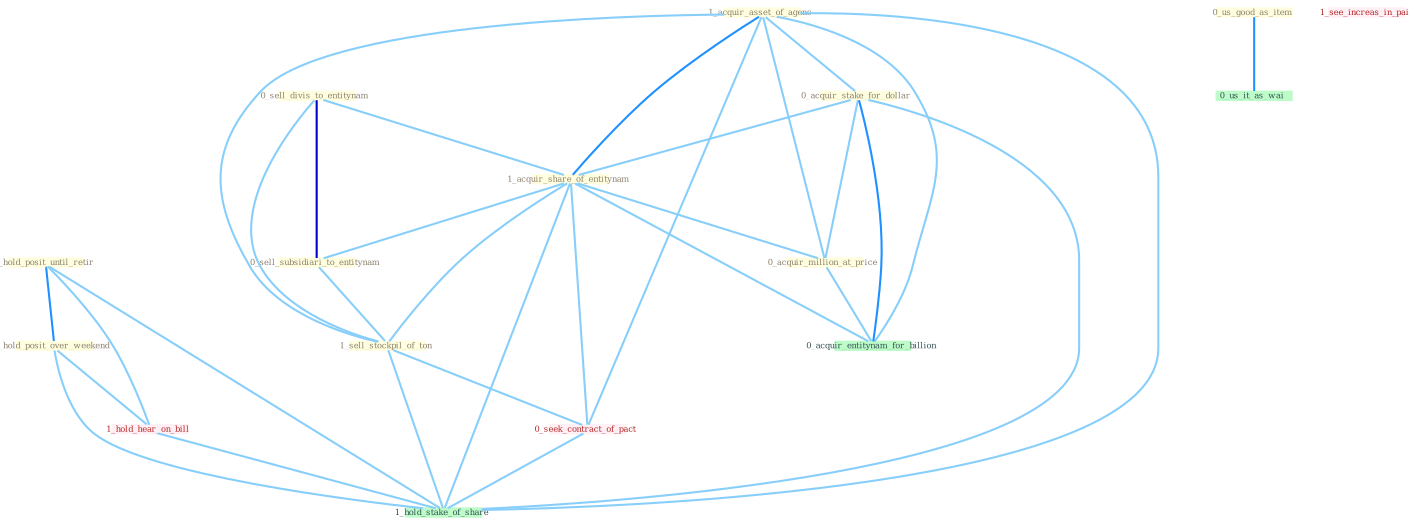 Graph G{ 
    node
    [shape=polygon,style=filled,width=.5,height=.06,color="#BDFCC9",fixedsize=true,fontsize=4,
    fontcolor="#2f4f4f"];
    {node
    [color="#ffffe0", fontcolor="#8b7d6b"] "0_sell_divis_to_entitynam " "1_acquir_asset_of_agenc " "0_acquir_stake_for_dollar " "0_us_good_as_item " "0_hold_posit_until_retir " "1_acquir_share_of_entitynam " "0_hold_posit_over_weekend " "0_sell_subsidiari_to_entitynam " "0_acquir_million_at_price " "1_sell_stockpil_of_ton "}
{node [color="#fff0f5", fontcolor="#b22222"] "0_seek_contract_of_pact " "1_see_increas_in_pai " "1_hold_hear_on_bill "}
edge [color="#B0E2FF"];

	"0_sell_divis_to_entitynam " -- "1_acquir_share_of_entitynam " [w="1", color="#87cefa" ];
	"0_sell_divis_to_entitynam " -- "0_sell_subsidiari_to_entitynam " [w="3", color="#0000cd" , len=0.6];
	"0_sell_divis_to_entitynam " -- "1_sell_stockpil_of_ton " [w="1", color="#87cefa" ];
	"1_acquir_asset_of_agenc " -- "0_acquir_stake_for_dollar " [w="1", color="#87cefa" ];
	"1_acquir_asset_of_agenc " -- "1_acquir_share_of_entitynam " [w="2", color="#1e90ff" , len=0.8];
	"1_acquir_asset_of_agenc " -- "0_acquir_million_at_price " [w="1", color="#87cefa" ];
	"1_acquir_asset_of_agenc " -- "1_sell_stockpil_of_ton " [w="1", color="#87cefa" ];
	"1_acquir_asset_of_agenc " -- "0_seek_contract_of_pact " [w="1", color="#87cefa" ];
	"1_acquir_asset_of_agenc " -- "0_acquir_entitynam_for_billion " [w="1", color="#87cefa" ];
	"1_acquir_asset_of_agenc " -- "1_hold_stake_of_share " [w="1", color="#87cefa" ];
	"0_acquir_stake_for_dollar " -- "1_acquir_share_of_entitynam " [w="1", color="#87cefa" ];
	"0_acquir_stake_for_dollar " -- "0_acquir_million_at_price " [w="1", color="#87cefa" ];
	"0_acquir_stake_for_dollar " -- "0_acquir_entitynam_for_billion " [w="2", color="#1e90ff" , len=0.8];
	"0_acquir_stake_for_dollar " -- "1_hold_stake_of_share " [w="1", color="#87cefa" ];
	"0_us_good_as_item " -- "0_us_it_as_wai " [w="2", color="#1e90ff" , len=0.8];
	"0_hold_posit_until_retir " -- "0_hold_posit_over_weekend " [w="2", color="#1e90ff" , len=0.8];
	"0_hold_posit_until_retir " -- "1_hold_hear_on_bill " [w="1", color="#87cefa" ];
	"0_hold_posit_until_retir " -- "1_hold_stake_of_share " [w="1", color="#87cefa" ];
	"1_acquir_share_of_entitynam " -- "0_sell_subsidiari_to_entitynam " [w="1", color="#87cefa" ];
	"1_acquir_share_of_entitynam " -- "0_acquir_million_at_price " [w="1", color="#87cefa" ];
	"1_acquir_share_of_entitynam " -- "1_sell_stockpil_of_ton " [w="1", color="#87cefa" ];
	"1_acquir_share_of_entitynam " -- "0_seek_contract_of_pact " [w="1", color="#87cefa" ];
	"1_acquir_share_of_entitynam " -- "0_acquir_entitynam_for_billion " [w="1", color="#87cefa" ];
	"1_acquir_share_of_entitynam " -- "1_hold_stake_of_share " [w="1", color="#87cefa" ];
	"0_hold_posit_over_weekend " -- "1_hold_hear_on_bill " [w="1", color="#87cefa" ];
	"0_hold_posit_over_weekend " -- "1_hold_stake_of_share " [w="1", color="#87cefa" ];
	"0_sell_subsidiari_to_entitynam " -- "1_sell_stockpil_of_ton " [w="1", color="#87cefa" ];
	"0_acquir_million_at_price " -- "0_acquir_entitynam_for_billion " [w="1", color="#87cefa" ];
	"1_sell_stockpil_of_ton " -- "0_seek_contract_of_pact " [w="1", color="#87cefa" ];
	"1_sell_stockpil_of_ton " -- "1_hold_stake_of_share " [w="1", color="#87cefa" ];
	"0_seek_contract_of_pact " -- "1_hold_stake_of_share " [w="1", color="#87cefa" ];
	"1_hold_hear_on_bill " -- "1_hold_stake_of_share " [w="1", color="#87cefa" ];
}